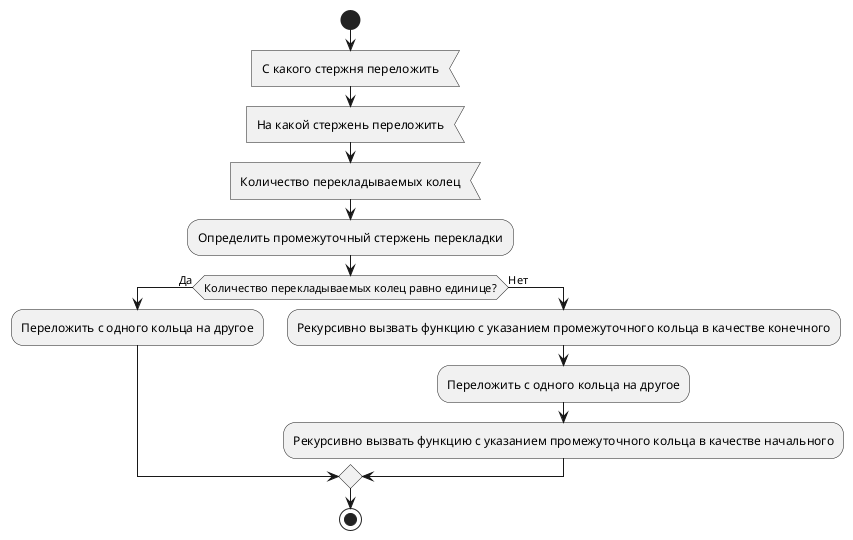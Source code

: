﻿@startuml
start
    :С какого стержня переложить<
    :На какой стержень переложить<
    :Количество перекладываемых колец<
    
    :Определить промежуточный стержень перекладки;

    if (Количество перекладываемых колец равно единице?) then (Да)
        :Переложить с одного кольца на другое;
    else (Нет)
        :Рекурсивно вызвать функцию с указанием промежуточного кольца в качестве конечного;
        :Переложить с одного кольца на другое;
        :Рекурсивно вызвать функцию с указанием промежуточного кольца в качестве начального;
    endif
stop
@enduml